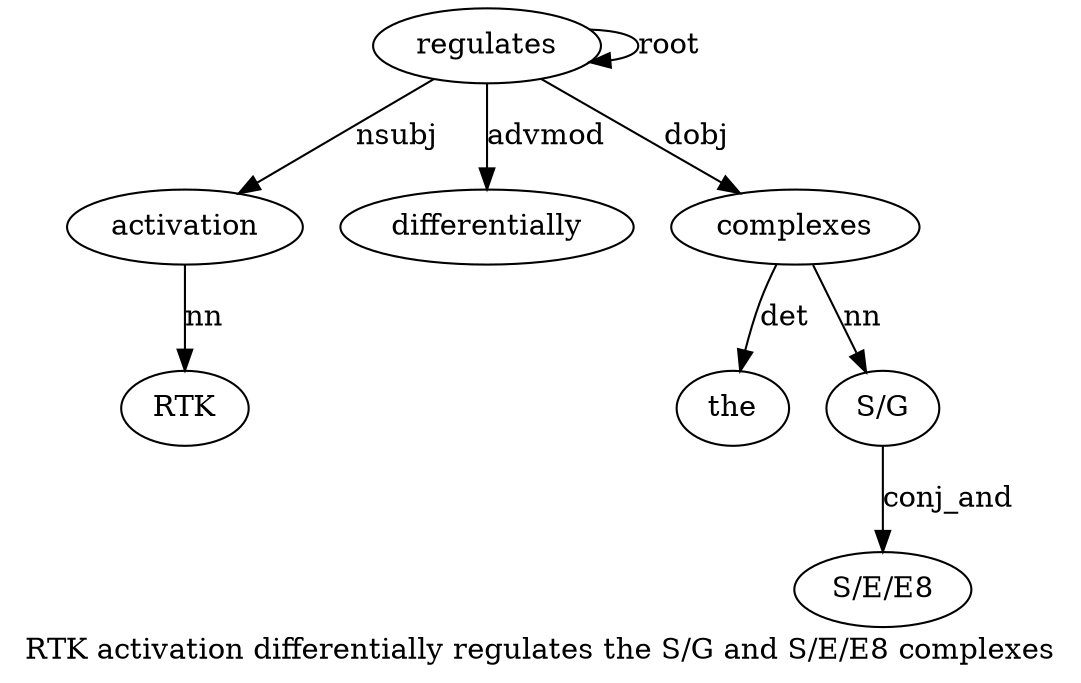 digraph "RTK activation differentially regulates the S/G and S/E/E8 complexes" {
label="RTK activation differentially regulates the S/G and S/E/E8 complexes";
activation2 [style=filled, fillcolor=white, label=activation];
RTK1 [style=filled, fillcolor=white, label=RTK];
activation2 -> RTK1  [label=nn];
regulates4 [style=filled, fillcolor=white, label=regulates];
regulates4 -> activation2  [label=nsubj];
differentially3 [style=filled, fillcolor=white, label=differentially];
regulates4 -> differentially3  [label=advmod];
regulates4 -> regulates4  [label=root];
complexes9 [style=filled, fillcolor=white, label=complexes];
the5 [style=filled, fillcolor=white, label=the];
complexes9 -> the5  [label=det];
"S/G6" [style=filled, fillcolor=white, label="S/G"];
complexes9 -> "S/G6"  [label=nn];
"S/E/E8" [style=filled, fillcolor=white, label="S/E/E8"];
"S/G6" -> "S/E/E8"  [label=conj_and];
regulates4 -> complexes9  [label=dobj];
}
